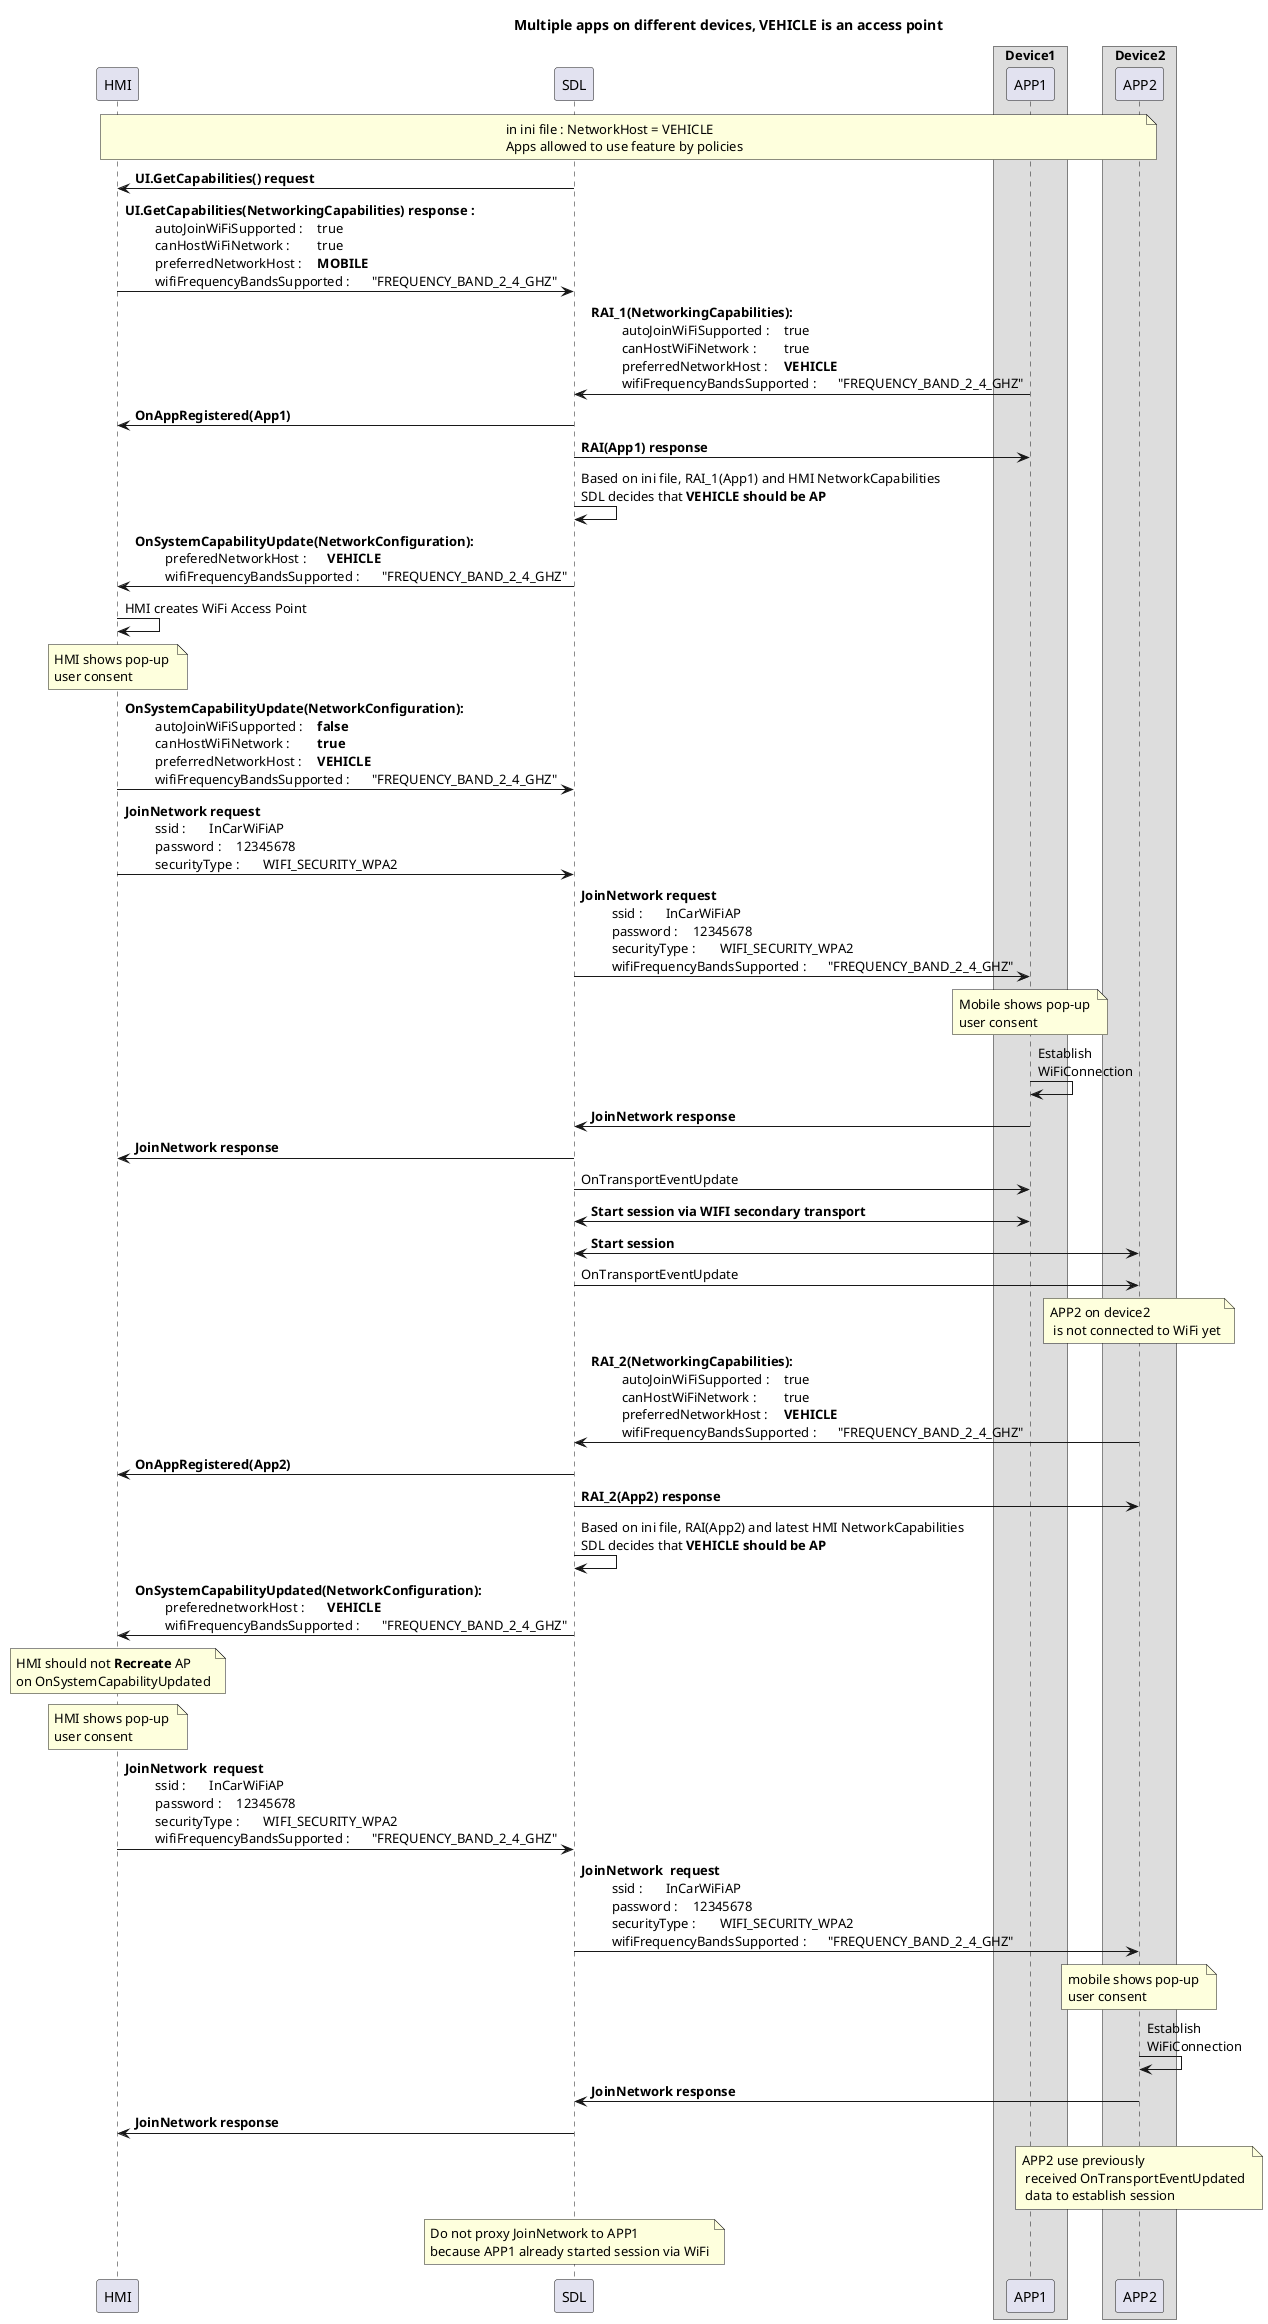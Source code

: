 @startuml
!pragma teoz true

title Multiple apps on different devices, VEHICLE is an access point
participant HMI
participant SDL
box "Device1"
participant APP1
end box
box "Device2"
participant APP2
end box

note over HMI, APP2: in ini file : NetworkHost = VEHICLE \n\
Apps allowed to use feature by policies

SDL -> HMI : <b>UI.GetCapabilities() request
HMI -> SDL : <b>UI.GetCapabilities(NetworkingCapabilities) response : \n\
\t autoJoinWiFiSupported : \t true \n\
\t canHostWiFiNetwork : \t true \n\
\t preferredNetworkHost : \t **MOBILE** \n\
\t wifiFrequencyBandsSupported : \t "FREQUENCY_BAND_2_4_GHZ" 

APP1 -> SDL : <b>RAI_1(NetworkingCapabilities): \n\
\t autoJoinWiFiSupported : \t true \n\
\t canHostWiFiNetwork : \t true \n\
\t preferredNetworkHost : \t **VEHICLE** \n\
\t wifiFrequencyBandsSupported : \t "FREQUENCY_BAND_2_4_GHZ" 

SDL -> HMI : <b>OnAppRegistered(App1) 
SDL -> APP1 : <b>RAI(App1) response 


SDL -> SDL : Based on ini file, RAI_1(App1) and HMI NetworkCapabilities\n\
SDL decides that **VEHICLE should be AP** 

SDL -> HMI:  <b>OnSystemCapabilityUpdate(NetworkConfiguration): \n\
\t preferedNetworkHost : \t **VEHICLE** \n\
\t wifiFrequencyBandsSupported : \t "FREQUENCY_BAND_2_4_GHZ" 

HMI -> HMI : HMI creates WiFi Access Point

note over HMI: HMI shows pop-up \n\
user consent 

HMI -> SDL:  <b>OnSystemCapabilityUpdate(NetworkConfiguration): \n\
\t autoJoinWiFiSupported : \t **false** \n\
\t canHostWiFiNetwork : \t **true**  \n\
\t preferredNetworkHost : \t **VEHICLE** \n\
\t wifiFrequencyBandsSupported : \t "FREQUENCY_BAND_2_4_GHZ" 

HMI -> SDL: <b>JoinNetwork request\n\
\t ssid : \t InCarWiFiAP \n\
\t password : \t 12345678 \n\
\t securityType : \t WIFI_SECURITY_WPA2 

SDL -> APP1: <b>JoinNetwork request\n\
\t ssid : \t InCarWiFiAP \n\
\t password : \t 12345678 \n\
\t securityType : \t WIFI_SECURITY_WPA2 \n\
\t wifiFrequencyBandsSupported : \t "FREQUENCY_BAND_2_4_GHZ" 

note over APP1: Mobile shows pop-up \n\
user consent 

APP1 -> APP1 : Establish  \n\
WiFiConnection

APP1 -> SDL : <b>JoinNetwork response
SDL -> HMI : <b>JoinNetwork response
SDL -> APP1 : OnTransportEventUpdate

APP1 <-> SDL : <b>Start session via WIFI secondary transport

APP2 <-> SDL : <b>Start session 
SDL -> APP2 : OnTransportEventUpdate

note over APP2: APP2 on device2 \n is not connected to WiFi yet

APP2 -> SDL : <b>RAI_2(NetworkingCapabilities): \n\
\t autoJoinWiFiSupported : \t true \n\
\t canHostWiFiNetwork : \t true \n\
\t preferredNetworkHost : \t **VEHICLE** \n\
\t wifiFrequencyBandsSupported : \t "FREQUENCY_BAND_2_4_GHZ" 

SDL -> HMI : <b>OnAppRegistered(App2) 
SDL -> APP2 : <b>RAI_2(App2) response 

SDL -> SDL : Based on ini file, RAI(App2) and latest HMI NetworkCapabilities\n\
SDL decides that **VEHICLE should be AP** 

SDL -> HMI:  <b>OnSystemCapabilityUpdated(NetworkConfiguration): \n\
\t preferednetworkHost : \t **VEHICLE** \n\
\t wifiFrequencyBandsSupported : \t "FREQUENCY_BAND_2_4_GHZ" 

note over HMI: HMI should not **Recreate** AP \n\
on OnSystemCapabilityUpdated

note over HMI: HMI shows pop-up \n\
user consent 

HMI -> SDL: <b>JoinNetwork  request\n\
\t ssid : \t InCarWiFiAP \n\
\t password : \t 12345678 \n\
\t securityType : \t WIFI_SECURITY_WPA2 \n\
\t wifiFrequencyBandsSupported : \t "FREQUENCY_BAND_2_4_GHZ" 


SDL -> APP2: <b>JoinNetwork  request\n\
\t ssid : \t InCarWiFiAP \n\
\t password : \t 12345678 \n\
\t securityType : \t WIFI_SECURITY_WPA2 \n\
\t wifiFrequencyBandsSupported : \t "FREQUENCY_BAND_2_4_GHZ" 

note over APP2: mobile shows pop-up \n\
user consent 

APP2 -> APP2 : Establish  \n\
WiFiConnection

APP2 -> SDL : <b>JoinNetwork response
SDL -> HMI : <b>JoinNetwork response
note over APP2: APP2 use previously \n received OnTransportEventUpdated \n data to establish session

note over SDL: Do not proxy JoinNetwork to APP1 \n\
because APP1 already started session via WiFi

@enduml
